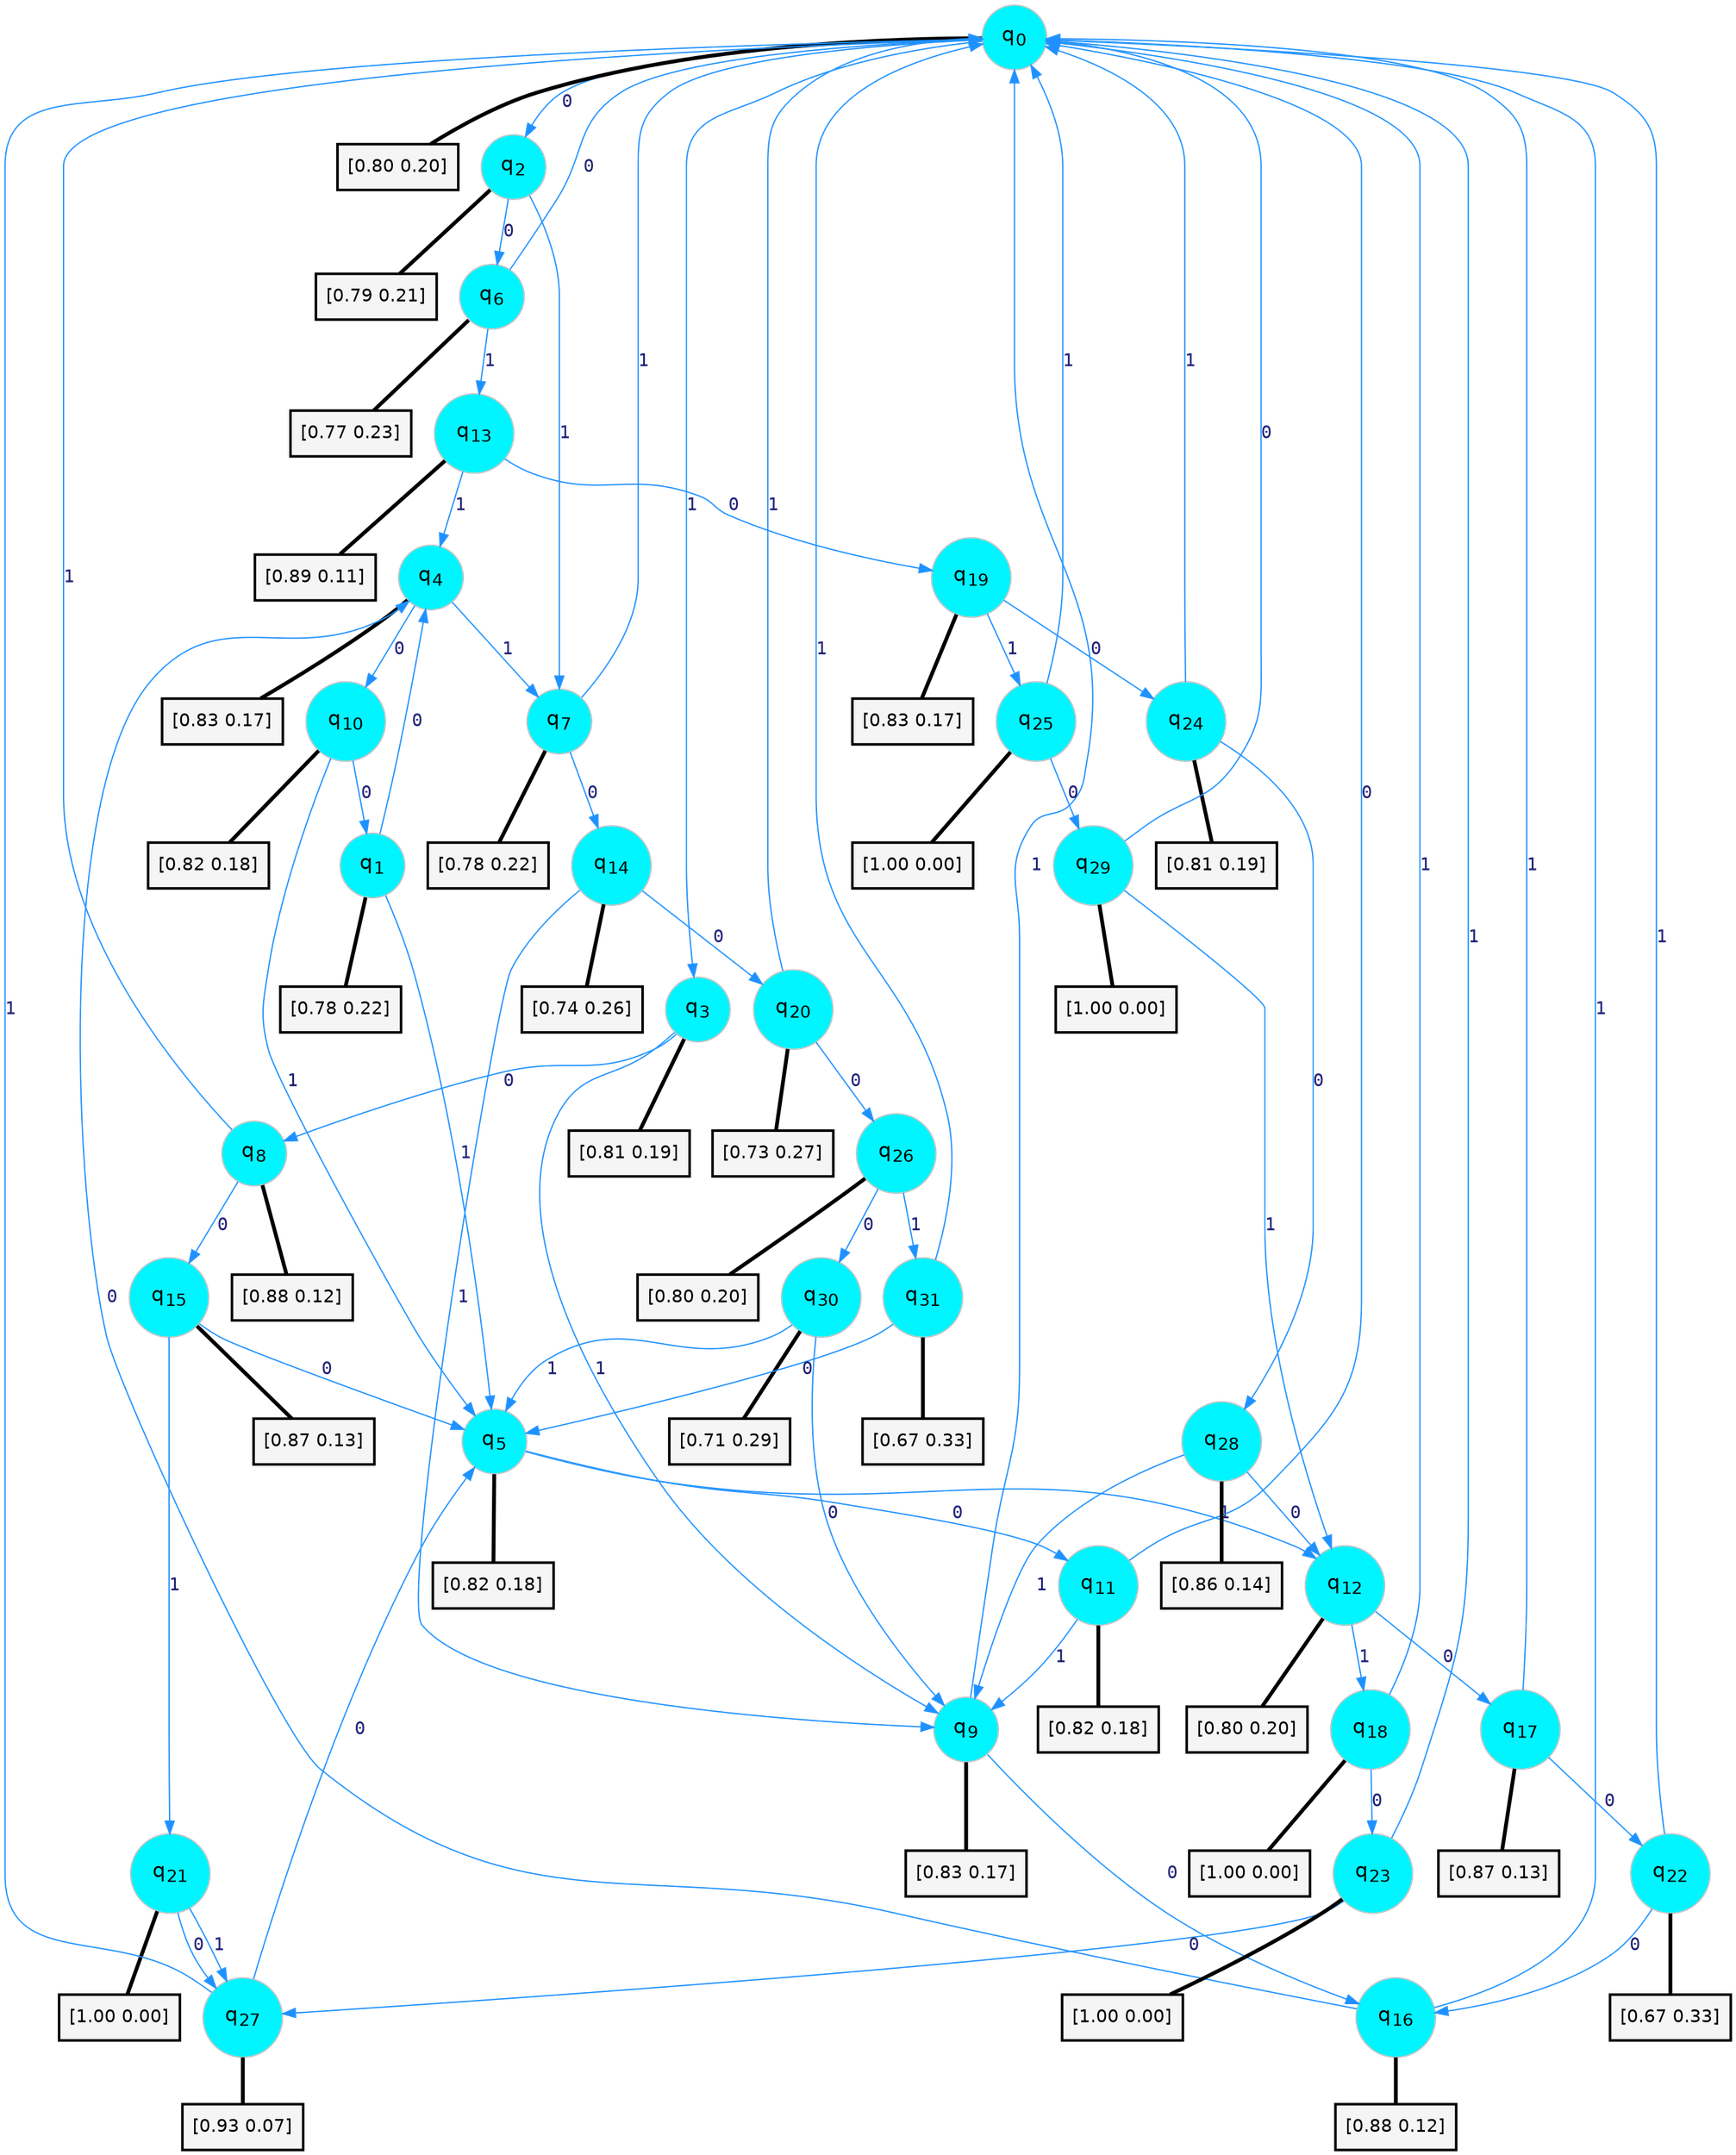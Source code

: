 digraph G {
graph [
bgcolor=transparent, dpi=300, rankdir=TD, size="40,25"];
node [
color=gray, fillcolor=turquoise1, fontcolor=black, fontname=Helvetica, fontsize=16, fontweight=bold, shape=circle, style=filled];
edge [
arrowsize=1, color=dodgerblue1, fontcolor=midnightblue, fontname=courier, fontweight=bold, penwidth=1, style=solid, weight=20];
0[label=<q<SUB>0</SUB>>];
1[label=<q<SUB>1</SUB>>];
2[label=<q<SUB>2</SUB>>];
3[label=<q<SUB>3</SUB>>];
4[label=<q<SUB>4</SUB>>];
5[label=<q<SUB>5</SUB>>];
6[label=<q<SUB>6</SUB>>];
7[label=<q<SUB>7</SUB>>];
8[label=<q<SUB>8</SUB>>];
9[label=<q<SUB>9</SUB>>];
10[label=<q<SUB>10</SUB>>];
11[label=<q<SUB>11</SUB>>];
12[label=<q<SUB>12</SUB>>];
13[label=<q<SUB>13</SUB>>];
14[label=<q<SUB>14</SUB>>];
15[label=<q<SUB>15</SUB>>];
16[label=<q<SUB>16</SUB>>];
17[label=<q<SUB>17</SUB>>];
18[label=<q<SUB>18</SUB>>];
19[label=<q<SUB>19</SUB>>];
20[label=<q<SUB>20</SUB>>];
21[label=<q<SUB>21</SUB>>];
22[label=<q<SUB>22</SUB>>];
23[label=<q<SUB>23</SUB>>];
24[label=<q<SUB>24</SUB>>];
25[label=<q<SUB>25</SUB>>];
26[label=<q<SUB>26</SUB>>];
27[label=<q<SUB>27</SUB>>];
28[label=<q<SUB>28</SUB>>];
29[label=<q<SUB>29</SUB>>];
30[label=<q<SUB>30</SUB>>];
31[label=<q<SUB>31</SUB>>];
32[label="[0.80 0.20]", shape=box,fontcolor=black, fontname=Helvetica, fontsize=14, penwidth=2, fillcolor=whitesmoke,color=black];
33[label="[0.78 0.22]", shape=box,fontcolor=black, fontname=Helvetica, fontsize=14, penwidth=2, fillcolor=whitesmoke,color=black];
34[label="[0.79 0.21]", shape=box,fontcolor=black, fontname=Helvetica, fontsize=14, penwidth=2, fillcolor=whitesmoke,color=black];
35[label="[0.81 0.19]", shape=box,fontcolor=black, fontname=Helvetica, fontsize=14, penwidth=2, fillcolor=whitesmoke,color=black];
36[label="[0.83 0.17]", shape=box,fontcolor=black, fontname=Helvetica, fontsize=14, penwidth=2, fillcolor=whitesmoke,color=black];
37[label="[0.82 0.18]", shape=box,fontcolor=black, fontname=Helvetica, fontsize=14, penwidth=2, fillcolor=whitesmoke,color=black];
38[label="[0.77 0.23]", shape=box,fontcolor=black, fontname=Helvetica, fontsize=14, penwidth=2, fillcolor=whitesmoke,color=black];
39[label="[0.78 0.22]", shape=box,fontcolor=black, fontname=Helvetica, fontsize=14, penwidth=2, fillcolor=whitesmoke,color=black];
40[label="[0.88 0.12]", shape=box,fontcolor=black, fontname=Helvetica, fontsize=14, penwidth=2, fillcolor=whitesmoke,color=black];
41[label="[0.83 0.17]", shape=box,fontcolor=black, fontname=Helvetica, fontsize=14, penwidth=2, fillcolor=whitesmoke,color=black];
42[label="[0.82 0.18]", shape=box,fontcolor=black, fontname=Helvetica, fontsize=14, penwidth=2, fillcolor=whitesmoke,color=black];
43[label="[0.82 0.18]", shape=box,fontcolor=black, fontname=Helvetica, fontsize=14, penwidth=2, fillcolor=whitesmoke,color=black];
44[label="[0.80 0.20]", shape=box,fontcolor=black, fontname=Helvetica, fontsize=14, penwidth=2, fillcolor=whitesmoke,color=black];
45[label="[0.89 0.11]", shape=box,fontcolor=black, fontname=Helvetica, fontsize=14, penwidth=2, fillcolor=whitesmoke,color=black];
46[label="[0.74 0.26]", shape=box,fontcolor=black, fontname=Helvetica, fontsize=14, penwidth=2, fillcolor=whitesmoke,color=black];
47[label="[0.87 0.13]", shape=box,fontcolor=black, fontname=Helvetica, fontsize=14, penwidth=2, fillcolor=whitesmoke,color=black];
48[label="[0.88 0.12]", shape=box,fontcolor=black, fontname=Helvetica, fontsize=14, penwidth=2, fillcolor=whitesmoke,color=black];
49[label="[0.87 0.13]", shape=box,fontcolor=black, fontname=Helvetica, fontsize=14, penwidth=2, fillcolor=whitesmoke,color=black];
50[label="[1.00 0.00]", shape=box,fontcolor=black, fontname=Helvetica, fontsize=14, penwidth=2, fillcolor=whitesmoke,color=black];
51[label="[0.83 0.17]", shape=box,fontcolor=black, fontname=Helvetica, fontsize=14, penwidth=2, fillcolor=whitesmoke,color=black];
52[label="[0.73 0.27]", shape=box,fontcolor=black, fontname=Helvetica, fontsize=14, penwidth=2, fillcolor=whitesmoke,color=black];
53[label="[1.00 0.00]", shape=box,fontcolor=black, fontname=Helvetica, fontsize=14, penwidth=2, fillcolor=whitesmoke,color=black];
54[label="[0.67 0.33]", shape=box,fontcolor=black, fontname=Helvetica, fontsize=14, penwidth=2, fillcolor=whitesmoke,color=black];
55[label="[1.00 0.00]", shape=box,fontcolor=black, fontname=Helvetica, fontsize=14, penwidth=2, fillcolor=whitesmoke,color=black];
56[label="[0.81 0.19]", shape=box,fontcolor=black, fontname=Helvetica, fontsize=14, penwidth=2, fillcolor=whitesmoke,color=black];
57[label="[1.00 0.00]", shape=box,fontcolor=black, fontname=Helvetica, fontsize=14, penwidth=2, fillcolor=whitesmoke,color=black];
58[label="[0.80 0.20]", shape=box,fontcolor=black, fontname=Helvetica, fontsize=14, penwidth=2, fillcolor=whitesmoke,color=black];
59[label="[0.93 0.07]", shape=box,fontcolor=black, fontname=Helvetica, fontsize=14, penwidth=2, fillcolor=whitesmoke,color=black];
60[label="[0.86 0.14]", shape=box,fontcolor=black, fontname=Helvetica, fontsize=14, penwidth=2, fillcolor=whitesmoke,color=black];
61[label="[1.00 0.00]", shape=box,fontcolor=black, fontname=Helvetica, fontsize=14, penwidth=2, fillcolor=whitesmoke,color=black];
62[label="[0.71 0.29]", shape=box,fontcolor=black, fontname=Helvetica, fontsize=14, penwidth=2, fillcolor=whitesmoke,color=black];
63[label="[0.67 0.33]", shape=box,fontcolor=black, fontname=Helvetica, fontsize=14, penwidth=2, fillcolor=whitesmoke,color=black];
0->2 [label=0];
0->3 [label=1];
0->32 [arrowhead=none, penwidth=3,color=black];
1->4 [label=0];
1->5 [label=1];
1->33 [arrowhead=none, penwidth=3,color=black];
2->6 [label=0];
2->7 [label=1];
2->34 [arrowhead=none, penwidth=3,color=black];
3->8 [label=0];
3->9 [label=1];
3->35 [arrowhead=none, penwidth=3,color=black];
4->10 [label=0];
4->7 [label=1];
4->36 [arrowhead=none, penwidth=3,color=black];
5->11 [label=0];
5->12 [label=1];
5->37 [arrowhead=none, penwidth=3,color=black];
6->0 [label=0];
6->13 [label=1];
6->38 [arrowhead=none, penwidth=3,color=black];
7->14 [label=0];
7->0 [label=1];
7->39 [arrowhead=none, penwidth=3,color=black];
8->15 [label=0];
8->0 [label=1];
8->40 [arrowhead=none, penwidth=3,color=black];
9->16 [label=0];
9->0 [label=1];
9->41 [arrowhead=none, penwidth=3,color=black];
10->1 [label=0];
10->5 [label=1];
10->42 [arrowhead=none, penwidth=3,color=black];
11->0 [label=0];
11->9 [label=1];
11->43 [arrowhead=none, penwidth=3,color=black];
12->17 [label=0];
12->18 [label=1];
12->44 [arrowhead=none, penwidth=3,color=black];
13->19 [label=0];
13->4 [label=1];
13->45 [arrowhead=none, penwidth=3,color=black];
14->20 [label=0];
14->9 [label=1];
14->46 [arrowhead=none, penwidth=3,color=black];
15->5 [label=0];
15->21 [label=1];
15->47 [arrowhead=none, penwidth=3,color=black];
16->4 [label=0];
16->0 [label=1];
16->48 [arrowhead=none, penwidth=3,color=black];
17->22 [label=0];
17->0 [label=1];
17->49 [arrowhead=none, penwidth=3,color=black];
18->23 [label=0];
18->0 [label=1];
18->50 [arrowhead=none, penwidth=3,color=black];
19->24 [label=0];
19->25 [label=1];
19->51 [arrowhead=none, penwidth=3,color=black];
20->26 [label=0];
20->0 [label=1];
20->52 [arrowhead=none, penwidth=3,color=black];
21->27 [label=0];
21->27 [label=1];
21->53 [arrowhead=none, penwidth=3,color=black];
22->16 [label=0];
22->0 [label=1];
22->54 [arrowhead=none, penwidth=3,color=black];
23->27 [label=0];
23->0 [label=1];
23->55 [arrowhead=none, penwidth=3,color=black];
24->28 [label=0];
24->0 [label=1];
24->56 [arrowhead=none, penwidth=3,color=black];
25->29 [label=0];
25->0 [label=1];
25->57 [arrowhead=none, penwidth=3,color=black];
26->30 [label=0];
26->31 [label=1];
26->58 [arrowhead=none, penwidth=3,color=black];
27->5 [label=0];
27->0 [label=1];
27->59 [arrowhead=none, penwidth=3,color=black];
28->12 [label=0];
28->9 [label=1];
28->60 [arrowhead=none, penwidth=3,color=black];
29->0 [label=0];
29->12 [label=1];
29->61 [arrowhead=none, penwidth=3,color=black];
30->9 [label=0];
30->5 [label=1];
30->62 [arrowhead=none, penwidth=3,color=black];
31->5 [label=0];
31->0 [label=1];
31->63 [arrowhead=none, penwidth=3,color=black];
}
